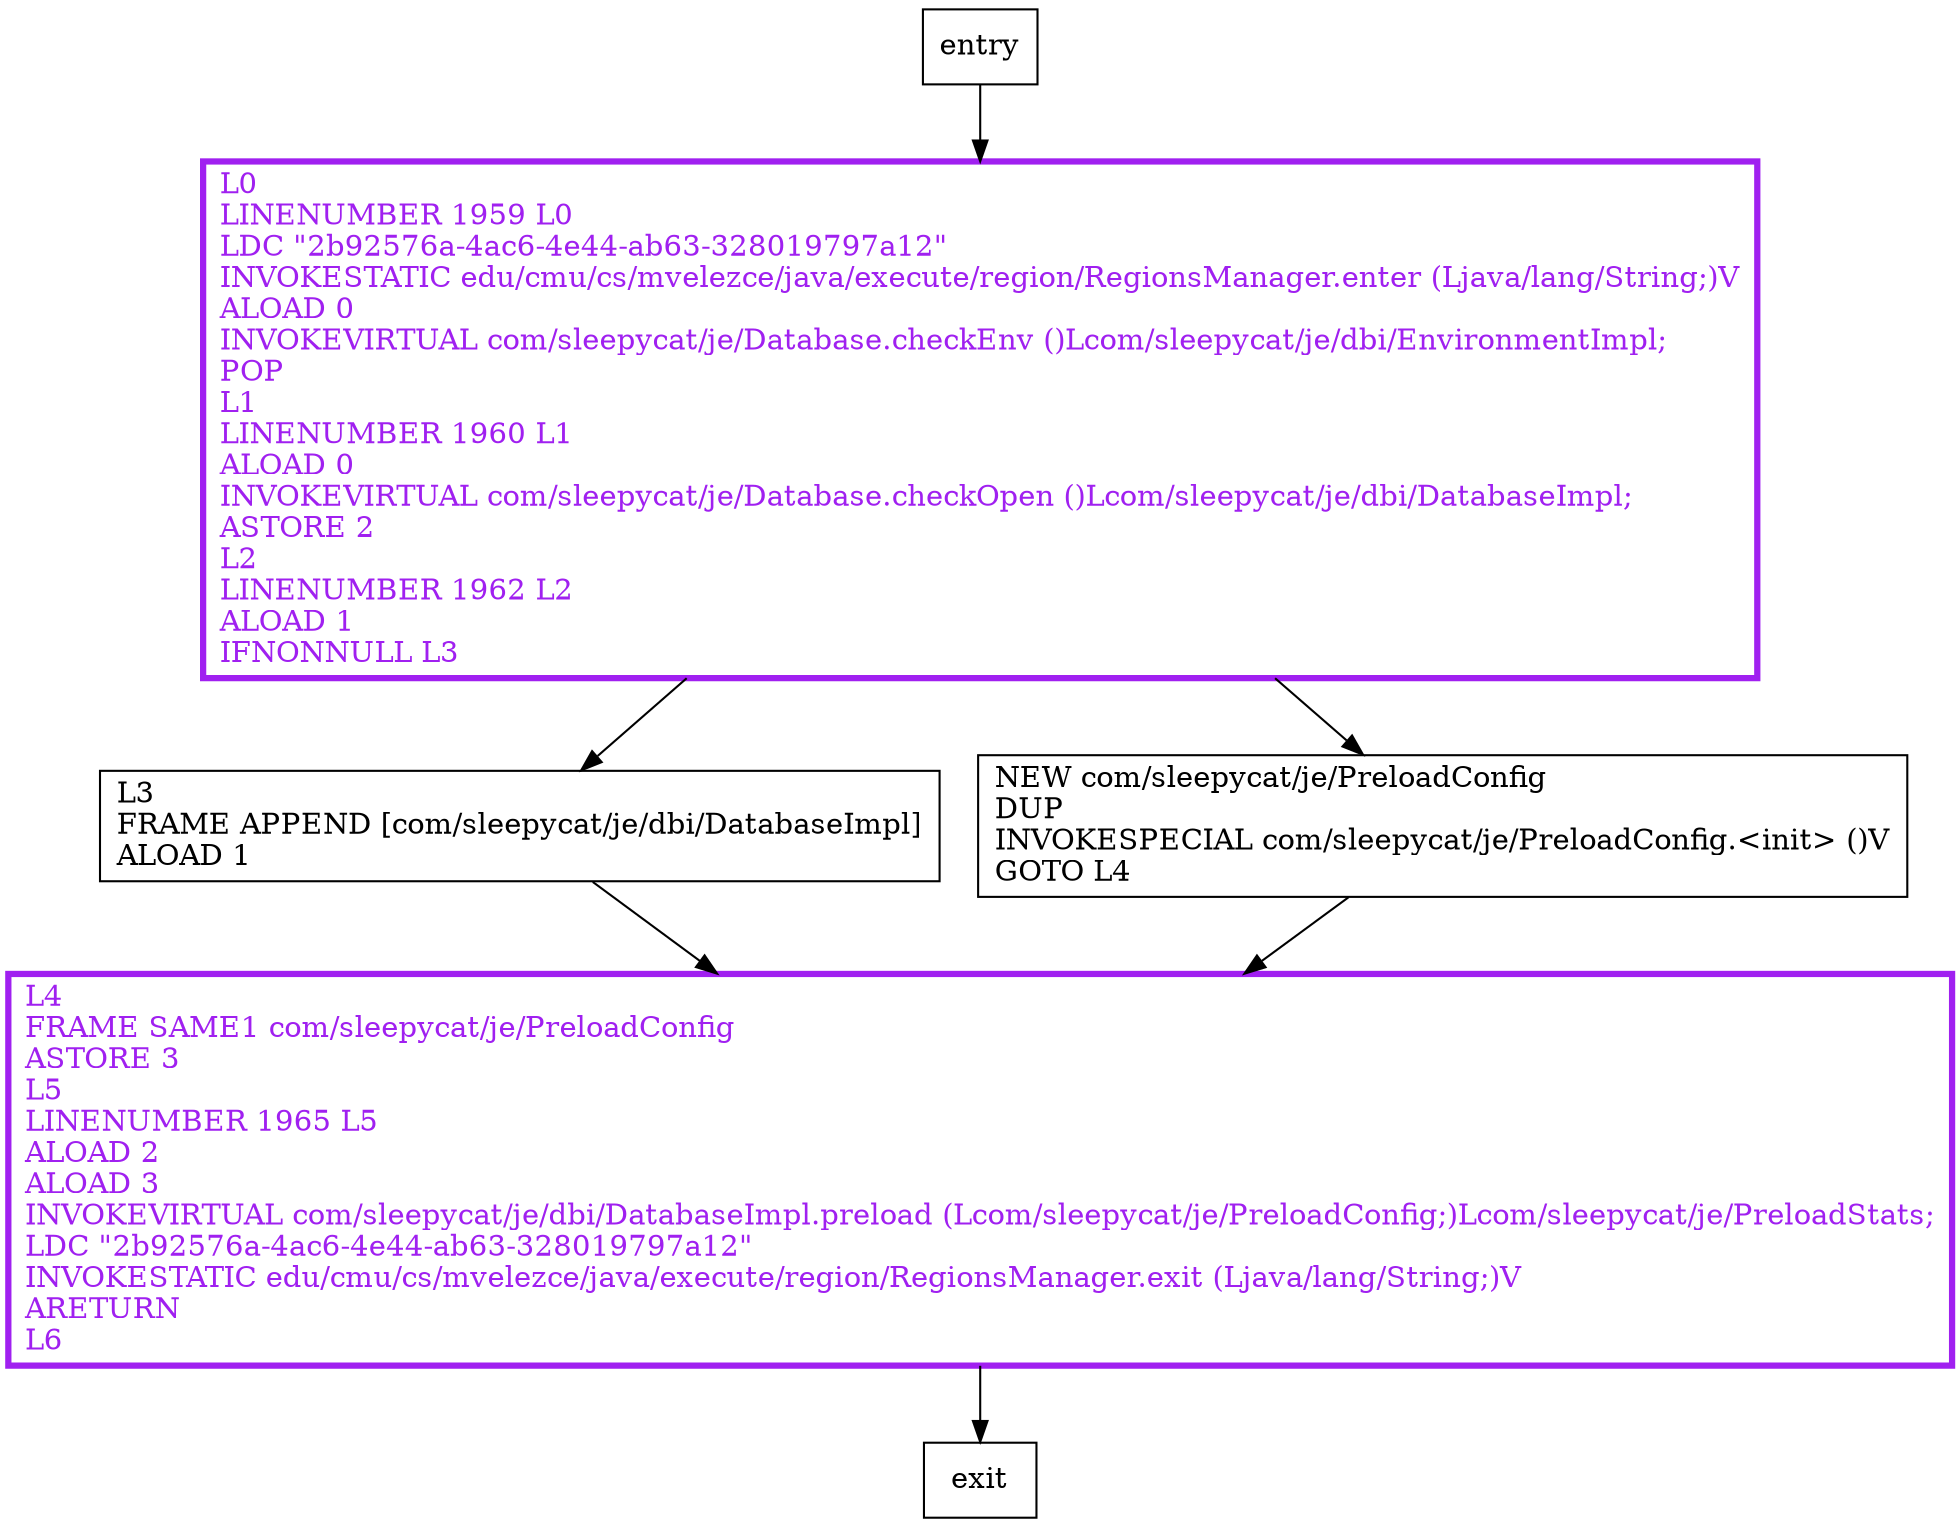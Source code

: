digraph preload {
node [shape=record];
933758315 [label="L3\lFRAME APPEND [com/sleepycat/je/dbi/DatabaseImpl]\lALOAD 1\l"];
2082711360 [label="L0\lLINENUMBER 1959 L0\lLDC \"2b92576a-4ac6-4e44-ab63-328019797a12\"\lINVOKESTATIC edu/cmu/cs/mvelezce/java/execute/region/RegionsManager.enter (Ljava/lang/String;)V\lALOAD 0\lINVOKEVIRTUAL com/sleepycat/je/Database.checkEnv ()Lcom/sleepycat/je/dbi/EnvironmentImpl;\lPOP\lL1\lLINENUMBER 1960 L1\lALOAD 0\lINVOKEVIRTUAL com/sleepycat/je/Database.checkOpen ()Lcom/sleepycat/je/dbi/DatabaseImpl;\lASTORE 2\lL2\lLINENUMBER 1962 L2\lALOAD 1\lIFNONNULL L3\l"];
1108958992 [label="NEW com/sleepycat/je/PreloadConfig\lDUP\lINVOKESPECIAL com/sleepycat/je/PreloadConfig.\<init\> ()V\lGOTO L4\l"];
1075302310 [label="L4\lFRAME SAME1 com/sleepycat/je/PreloadConfig\lASTORE 3\lL5\lLINENUMBER 1965 L5\lALOAD 2\lALOAD 3\lINVOKEVIRTUAL com/sleepycat/je/dbi/DatabaseImpl.preload (Lcom/sleepycat/je/PreloadConfig;)Lcom/sleepycat/je/PreloadStats;\lLDC \"2b92576a-4ac6-4e44-ab63-328019797a12\"\lINVOKESTATIC edu/cmu/cs/mvelezce/java/execute/region/RegionsManager.exit (Ljava/lang/String;)V\lARETURN\lL6\l"];
entry;
exit;
933758315 -> 1075302310
entry -> 2082711360
2082711360 -> 933758315
2082711360 -> 1108958992
1108958992 -> 1075302310
1075302310 -> exit
2082711360[fontcolor="purple", penwidth=3, color="purple"];
1075302310[fontcolor="purple", penwidth=3, color="purple"];
}
